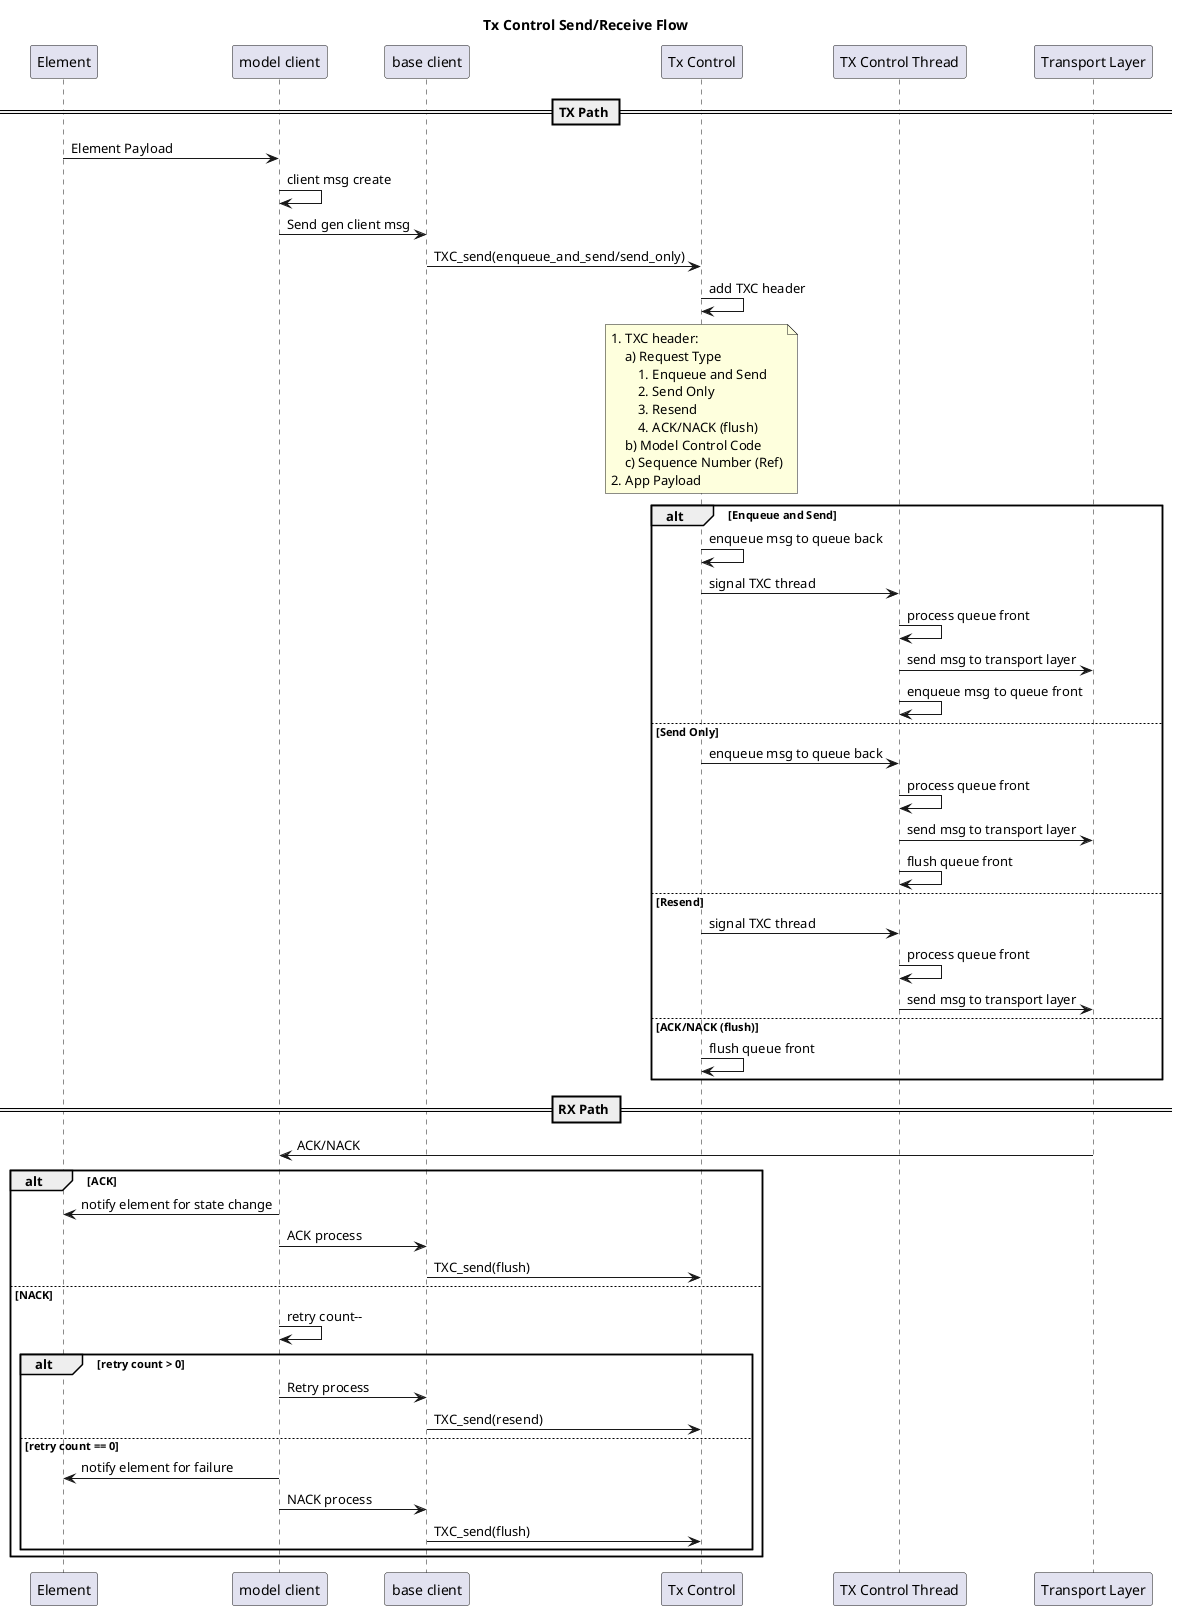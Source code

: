 @startuml meshx_txc

title "Tx Control Send/Receive Flow"

participant "Element" as EL
participant "model client" as MC
participant "base client" as BC
participant "Tx Control" as TXC
participant "TX Control Thread" as TXCT
participant "Transport Layer" as TL

== TX Path ==
EL -> MC: Element Payload
MC -> MC: client msg create
MC -> BC: Send gen client msg
BC -> TXC: TXC_send(enqueue_and_send/send_only)
TXC -> TXC: add TXC header
note over TXC
    1. TXC header:
        a) Request Type
            1. Enqueue and Send
            2. Send Only
            3. Resend
            4. ACK/NACK (flush)
        b) Model Control Code
        c) Sequence Number (Ref)
    2. App Payload
end note

alt Enqueue and Send
    TXC -> TXC: enqueue msg to queue back
    TXC -> TXCT: signal TXC thread
    TXCT -> TXCT: process queue front
    TXCT -> TL: send msg to transport layer
    TXCT -> TXCT: enqueue msg to queue front
else Send Only
    TXC -> TXCT: enqueue msg to queue back
    TXCT -> TXCT: process queue front
    TXCT -> TL: send msg to transport layer
    TXCT -> TXCT: flush queue front
else Resend
    TXC -> TXCT: signal TXC thread
    TXCT -> TXCT: process queue front
    TXCT -> TL: send msg to transport layer
else ACK/NACK (flush)
    TXC -> TXC: flush queue front
end

== RX Path ==
TL -> MC: ACK/NACK
alt ACK
    MC -> EL: notify element for state change
    MC -> BC: ACK process
    BC -> TXC: TXC_send(flush)
else NACK
    MC -> MC: retry count--
    alt retry count > 0
        MC -> BC: Retry process
        BC -> TXC: TXC_send(resend)
    else retry count == 0
        MC -> EL: notify element for failure
        MC -> BC: NACK process
        BC -> TXC: TXC_send(flush)
    end
end

@enduml
